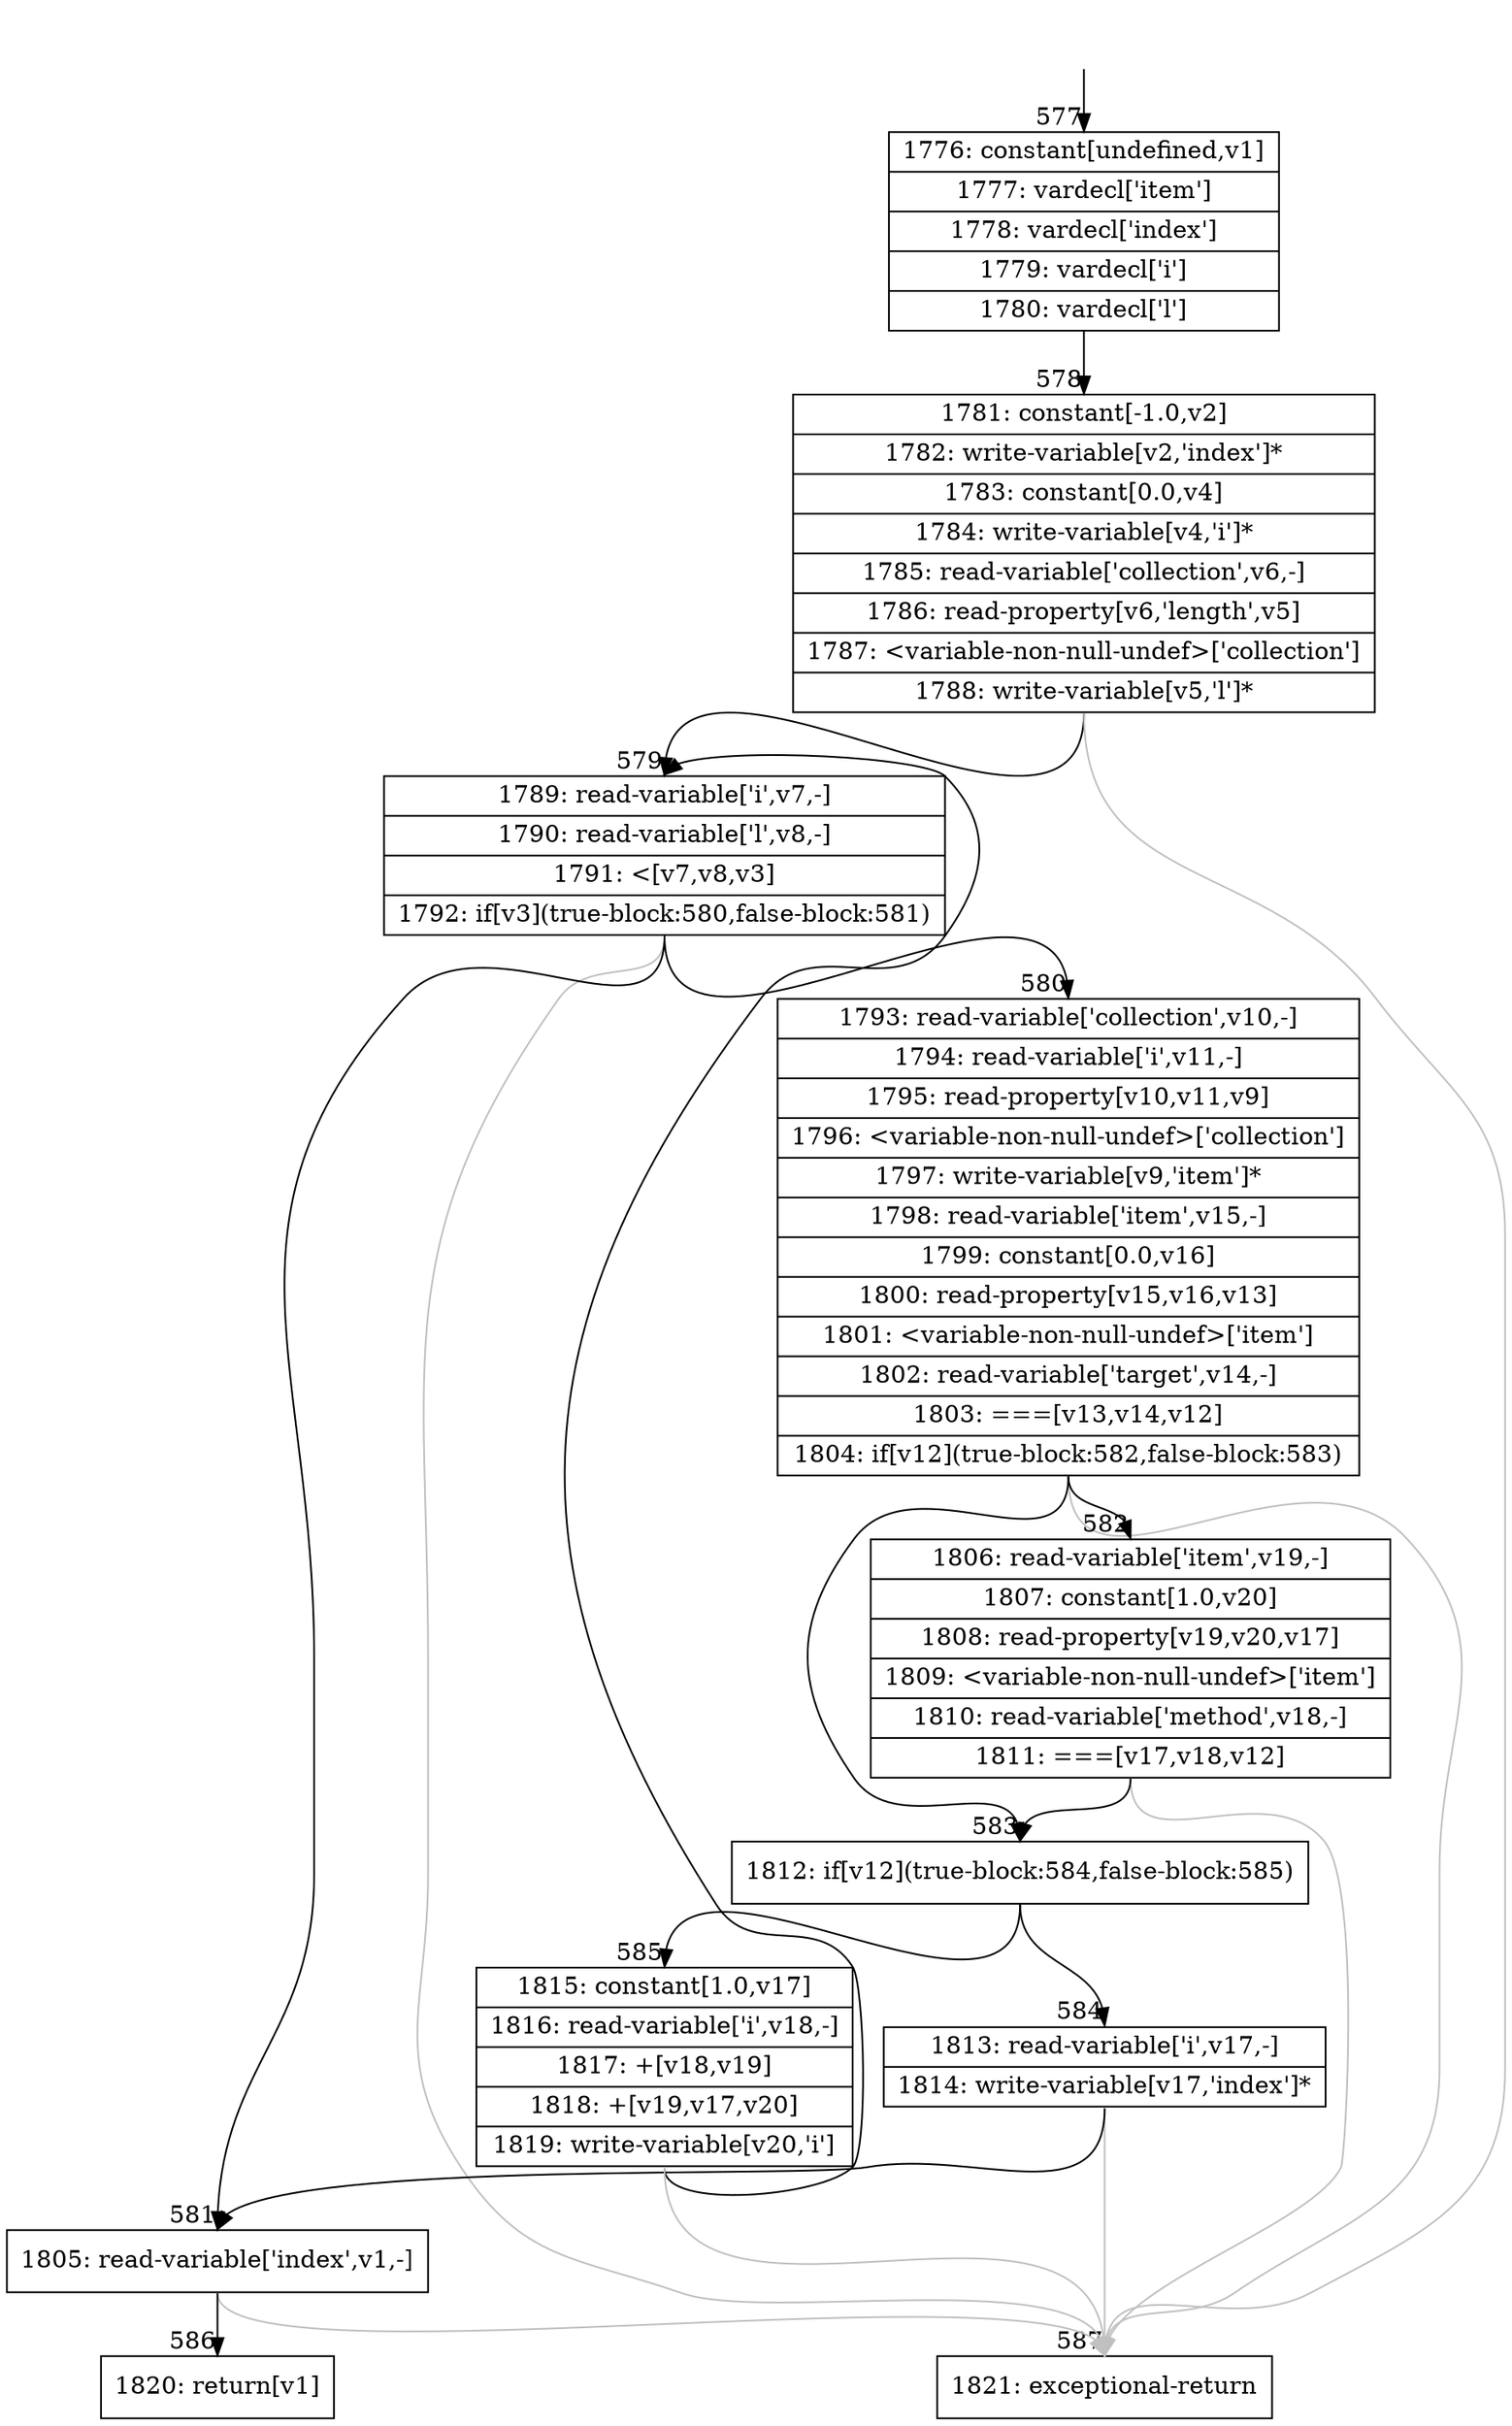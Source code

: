 digraph {
rankdir="TD"
BB_entry35[shape=none,label=""];
BB_entry35 -> BB577 [tailport=s, headport=n, headlabel="    577"]
BB577 [shape=record label="{1776: constant[undefined,v1]|1777: vardecl['item']|1778: vardecl['index']|1779: vardecl['i']|1780: vardecl['l']}" ] 
BB577 -> BB578 [tailport=s, headport=n, headlabel="      578"]
BB578 [shape=record label="{1781: constant[-1.0,v2]|1782: write-variable[v2,'index']*|1783: constant[0.0,v4]|1784: write-variable[v4,'i']*|1785: read-variable['collection',v6,-]|1786: read-property[v6,'length',v5]|1787: \<variable-non-null-undef\>['collection']|1788: write-variable[v5,'l']*}" ] 
BB578 -> BB579 [tailport=s, headport=n, headlabel="      579"]
BB578 -> BB587 [tailport=s, headport=n, color=gray, headlabel="      587"]
BB579 [shape=record label="{1789: read-variable['i',v7,-]|1790: read-variable['l',v8,-]|1791: \<[v7,v8,v3]|1792: if[v3](true-block:580,false-block:581)}" ] 
BB579 -> BB580 [tailport=s, headport=n, headlabel="      580"]
BB579 -> BB581 [tailport=s, headport=n, headlabel="      581"]
BB579 -> BB587 [tailport=s, headport=n, color=gray]
BB580 [shape=record label="{1793: read-variable['collection',v10,-]|1794: read-variable['i',v11,-]|1795: read-property[v10,v11,v9]|1796: \<variable-non-null-undef\>['collection']|1797: write-variable[v9,'item']*|1798: read-variable['item',v15,-]|1799: constant[0.0,v16]|1800: read-property[v15,v16,v13]|1801: \<variable-non-null-undef\>['item']|1802: read-variable['target',v14,-]|1803: ===[v13,v14,v12]|1804: if[v12](true-block:582,false-block:583)}" ] 
BB580 -> BB583 [tailport=s, headport=n, headlabel="      583"]
BB580 -> BB582 [tailport=s, headport=n, headlabel="      582"]
BB580 -> BB587 [tailport=s, headport=n, color=gray]
BB581 [shape=record label="{1805: read-variable['index',v1,-]}" ] 
BB581 -> BB586 [tailport=s, headport=n, headlabel="      586"]
BB581 -> BB587 [tailport=s, headport=n, color=gray]
BB582 [shape=record label="{1806: read-variable['item',v19,-]|1807: constant[1.0,v20]|1808: read-property[v19,v20,v17]|1809: \<variable-non-null-undef\>['item']|1810: read-variable['method',v18,-]|1811: ===[v17,v18,v12]}" ] 
BB582 -> BB583 [tailport=s, headport=n]
BB582 -> BB587 [tailport=s, headport=n, color=gray]
BB583 [shape=record label="{1812: if[v12](true-block:584,false-block:585)}" ] 
BB583 -> BB584 [tailport=s, headport=n, headlabel="      584"]
BB583 -> BB585 [tailport=s, headport=n, headlabel="      585"]
BB584 [shape=record label="{1813: read-variable['i',v17,-]|1814: write-variable[v17,'index']*}" ] 
BB584 -> BB581 [tailport=s, headport=n]
BB584 -> BB587 [tailport=s, headport=n, color=gray]
BB585 [shape=record label="{1815: constant[1.0,v17]|1816: read-variable['i',v18,-]|1817: +[v18,v19]|1818: +[v19,v17,v20]|1819: write-variable[v20,'i']}" ] 
BB585 -> BB579 [tailport=s, headport=n]
BB585 -> BB587 [tailport=s, headport=n, color=gray]
BB586 [shape=record label="{1820: return[v1]}" ] 
BB587 [shape=record label="{1821: exceptional-return}" ] 
//#$~ 621
}
